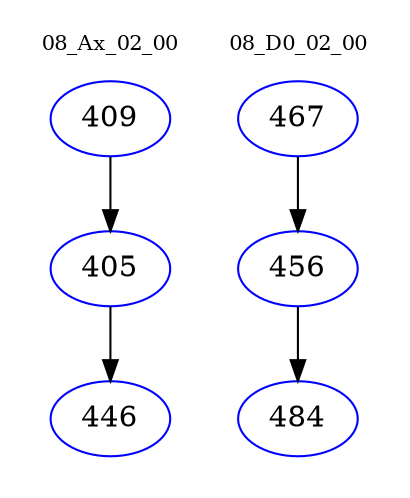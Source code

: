 digraph{
subgraph cluster_0 {
color = white
label = "08_Ax_02_00";
fontsize=10;
T0_409 [label="409", color="blue"]
T0_409 -> T0_405 [color="black"]
T0_405 [label="405", color="blue"]
T0_405 -> T0_446 [color="black"]
T0_446 [label="446", color="blue"]
}
subgraph cluster_1 {
color = white
label = "08_D0_02_00";
fontsize=10;
T1_467 [label="467", color="blue"]
T1_467 -> T1_456 [color="black"]
T1_456 [label="456", color="blue"]
T1_456 -> T1_484 [color="black"]
T1_484 [label="484", color="blue"]
}
}
